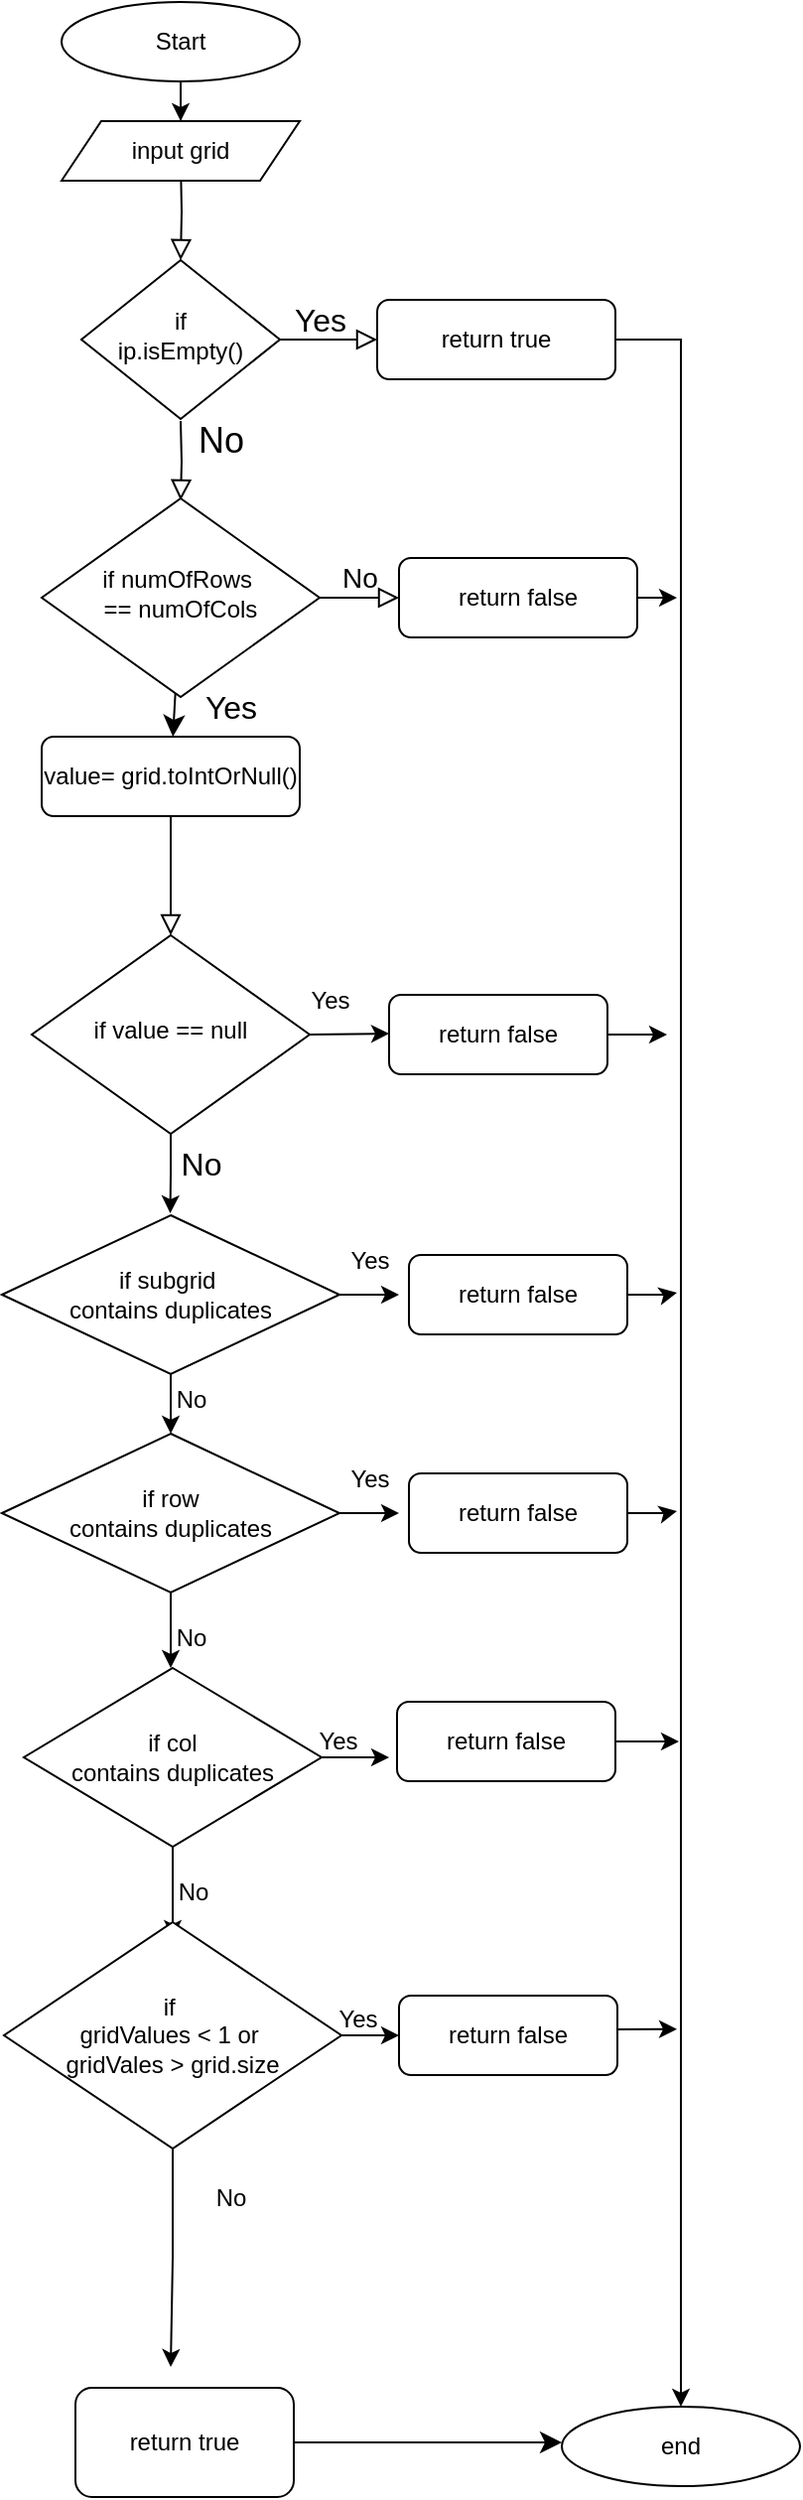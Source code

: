<mxfile version="26.2.6">
  <diagram id="C5RBs43oDa-KdzZeNtuy" name="Page-1">
    <mxGraphModel dx="1044" dy="568" grid="1" gridSize="10" guides="1" tooltips="1" connect="1" arrows="1" fold="1" page="1" pageScale="1" pageWidth="827" pageHeight="1169" background="light-dark(#FFFFFF,#000000)" math="0" shadow="0">
      <root>
        <mxCell id="WIyWlLk6GJQsqaUBKTNV-0" />
        <mxCell id="WIyWlLk6GJQsqaUBKTNV-1" parent="WIyWlLk6GJQsqaUBKTNV-0" />
        <mxCell id="P-GOo5DEuwRkheMMMlWN-55" value="" style="rounded=0;html=1;jettySize=auto;orthogonalLoop=1;fontSize=11;endArrow=block;endFill=0;endSize=8;strokeWidth=1;shadow=0;labelBackgroundColor=none;edgeStyle=orthogonalEdgeStyle;" edge="1" parent="WIyWlLk6GJQsqaUBKTNV-1" target="P-GOo5DEuwRkheMMMlWN-58">
          <mxGeometry relative="1" as="geometry">
            <mxPoint x="260" y="150" as="sourcePoint" />
          </mxGeometry>
        </mxCell>
        <mxCell id="P-GOo5DEuwRkheMMMlWN-56" value="&lt;font style=&quot;font-size: 18px;&quot;&gt;No&lt;/font&gt;" style="rounded=0;html=1;jettySize=auto;orthogonalLoop=1;fontSize=11;endArrow=block;endFill=0;endSize=8;strokeWidth=1;shadow=0;labelBackgroundColor=none;edgeStyle=orthogonalEdgeStyle;" edge="1" parent="WIyWlLk6GJQsqaUBKTNV-1">
          <mxGeometry x="-0.5" y="20" relative="1" as="geometry">
            <mxPoint as="offset" />
            <mxPoint x="260" y="281" as="sourcePoint" />
            <mxPoint x="260" y="321" as="targetPoint" />
          </mxGeometry>
        </mxCell>
        <mxCell id="P-GOo5DEuwRkheMMMlWN-57" value="&lt;font style=&quot;font-size: 16px;&quot;&gt;Yes&lt;/font&gt;" style="edgeStyle=orthogonalEdgeStyle;rounded=0;html=1;jettySize=auto;orthogonalLoop=1;fontSize=11;endArrow=block;endFill=0;endSize=8;strokeWidth=1;shadow=0;labelBackgroundColor=none;" edge="1" parent="WIyWlLk6GJQsqaUBKTNV-1" source="P-GOo5DEuwRkheMMMlWN-58" target="P-GOo5DEuwRkheMMMlWN-60">
          <mxGeometry x="-0.184" y="10" relative="1" as="geometry">
            <mxPoint as="offset" />
          </mxGeometry>
        </mxCell>
        <mxCell id="P-GOo5DEuwRkheMMMlWN-58" value="if&lt;div&gt;ip.isEmpty()&lt;/div&gt;" style="rhombus;whiteSpace=wrap;html=1;shadow=0;fontFamily=Helvetica;fontSize=12;align=center;strokeWidth=1;spacing=6;spacingTop=-4;" vertex="1" parent="WIyWlLk6GJQsqaUBKTNV-1">
          <mxGeometry x="210" y="200" width="100" height="80" as="geometry" />
        </mxCell>
        <mxCell id="P-GOo5DEuwRkheMMMlWN-59" style="edgeStyle=orthogonalEdgeStyle;rounded=0;orthogonalLoop=1;jettySize=auto;html=1;exitX=1;exitY=0.5;exitDx=0;exitDy=0;" edge="1" parent="WIyWlLk6GJQsqaUBKTNV-1" source="P-GOo5DEuwRkheMMMlWN-60" target="P-GOo5DEuwRkheMMMlWN-70">
          <mxGeometry relative="1" as="geometry" />
        </mxCell>
        <mxCell id="P-GOo5DEuwRkheMMMlWN-60" value="return true" style="rounded=1;whiteSpace=wrap;html=1;fontSize=12;glass=0;strokeWidth=1;shadow=0;" vertex="1" parent="WIyWlLk6GJQsqaUBKTNV-1">
          <mxGeometry x="359" y="220" width="120" height="40" as="geometry" />
        </mxCell>
        <mxCell id="P-GOo5DEuwRkheMMMlWN-61" value="" style="rounded=0;html=1;jettySize=auto;orthogonalLoop=1;fontSize=11;endArrow=block;endFill=0;endSize=8;strokeWidth=1;shadow=0;labelBackgroundColor=none;edgeStyle=orthogonalEdgeStyle;exitX=0.5;exitY=1;exitDx=0;exitDy=0;" edge="1" parent="WIyWlLk6GJQsqaUBKTNV-1" source="P-GOo5DEuwRkheMMMlWN-102">
          <mxGeometry x="0.333" y="20" relative="1" as="geometry">
            <mxPoint as="offset" />
            <mxPoint x="255" y="540" as="targetPoint" />
            <mxPoint x="255" y="500" as="sourcePoint" />
          </mxGeometry>
        </mxCell>
        <mxCell id="P-GOo5DEuwRkheMMMlWN-62" value="&lt;font style=&quot;font-size: 14px;&quot;&gt;No&lt;/font&gt;" style="edgeStyle=orthogonalEdgeStyle;rounded=0;html=1;jettySize=auto;orthogonalLoop=1;fontSize=11;endArrow=block;endFill=0;endSize=8;strokeWidth=1;shadow=0;labelBackgroundColor=none;" edge="1" parent="WIyWlLk6GJQsqaUBKTNV-1" source="P-GOo5DEuwRkheMMMlWN-64" target="P-GOo5DEuwRkheMMMlWN-66">
          <mxGeometry y="10" relative="1" as="geometry">
            <mxPoint as="offset" />
          </mxGeometry>
        </mxCell>
        <mxCell id="P-GOo5DEuwRkheMMMlWN-63" style="edgeStyle=none;curved=1;rounded=0;orthogonalLoop=1;jettySize=auto;html=1;fontSize=12;startSize=8;endSize=8;" edge="1" parent="WIyWlLk6GJQsqaUBKTNV-1" source="P-GOo5DEuwRkheMMMlWN-64" target="P-GOo5DEuwRkheMMMlWN-102">
          <mxGeometry relative="1" as="geometry" />
        </mxCell>
        <mxCell id="P-GOo5DEuwRkheMMMlWN-64" value="if&amp;nbsp;&lt;span style=&quot;background-color: transparent; color: light-dark(rgb(0, 0, 0), rgb(255, 255, 255));&quot;&gt;numOfRows&amp;nbsp;&lt;/span&gt;&lt;div&gt;&lt;span style=&quot;background-color: transparent; color: light-dark(rgb(0, 0, 0), rgb(255, 255, 255));&quot;&gt;==&amp;nbsp;&lt;/span&gt;&lt;span style=&quot;background-color: transparent; color: light-dark(rgb(0, 0, 0), rgb(255, 255, 255));&quot;&gt;numOfCols&lt;/span&gt;&lt;/div&gt;" style="rhombus;whiteSpace=wrap;html=1;shadow=0;fontFamily=Helvetica;fontSize=12;align=center;strokeWidth=1;spacing=6;spacingTop=-4;" vertex="1" parent="WIyWlLk6GJQsqaUBKTNV-1">
          <mxGeometry x="190" y="320" width="140" height="100" as="geometry" />
        </mxCell>
        <mxCell id="P-GOo5DEuwRkheMMMlWN-65" style="edgeStyle=orthogonalEdgeStyle;rounded=0;orthogonalLoop=1;jettySize=auto;html=1;exitX=1;exitY=0.5;exitDx=0;exitDy=0;" edge="1" parent="WIyWlLk6GJQsqaUBKTNV-1" source="P-GOo5DEuwRkheMMMlWN-66">
          <mxGeometry relative="1" as="geometry">
            <mxPoint x="510" y="369.5" as="targetPoint" />
          </mxGeometry>
        </mxCell>
        <mxCell id="P-GOo5DEuwRkheMMMlWN-66" value="return false" style="rounded=1;whiteSpace=wrap;html=1;fontSize=12;glass=0;strokeWidth=1;shadow=0;" vertex="1" parent="WIyWlLk6GJQsqaUBKTNV-1">
          <mxGeometry x="370" y="350" width="120" height="40" as="geometry" />
        </mxCell>
        <mxCell id="P-GOo5DEuwRkheMMMlWN-67" value="" style="edgeStyle=orthogonalEdgeStyle;rounded=0;orthogonalLoop=1;jettySize=auto;html=1;" edge="1" parent="WIyWlLk6GJQsqaUBKTNV-1" source="P-GOo5DEuwRkheMMMlWN-68" target="P-GOo5DEuwRkheMMMlWN-69">
          <mxGeometry relative="1" as="geometry" />
        </mxCell>
        <mxCell id="P-GOo5DEuwRkheMMMlWN-68" value="Start" style="ellipse;whiteSpace=wrap;html=1;" vertex="1" parent="WIyWlLk6GJQsqaUBKTNV-1">
          <mxGeometry x="200" y="70" width="120" height="40" as="geometry" />
        </mxCell>
        <mxCell id="P-GOo5DEuwRkheMMMlWN-69" value="input grid" style="shape=parallelogram;perimeter=parallelogramPerimeter;whiteSpace=wrap;html=1;fixedSize=1;" vertex="1" parent="WIyWlLk6GJQsqaUBKTNV-1">
          <mxGeometry x="200" y="130" width="120" height="30" as="geometry" />
        </mxCell>
        <mxCell id="P-GOo5DEuwRkheMMMlWN-70" value="end" style="ellipse;whiteSpace=wrap;html=1;" vertex="1" parent="WIyWlLk6GJQsqaUBKTNV-1">
          <mxGeometry x="452" y="1281" width="120" height="40" as="geometry" />
        </mxCell>
        <mxCell id="P-GOo5DEuwRkheMMMlWN-71" style="edgeStyle=orthogonalEdgeStyle;rounded=0;orthogonalLoop=1;jettySize=auto;html=1;exitX=1;exitY=0.5;exitDx=0;exitDy=0;" edge="1" parent="WIyWlLk6GJQsqaUBKTNV-1" source="P-GOo5DEuwRkheMMMlWN-73">
          <mxGeometry relative="1" as="geometry">
            <mxPoint x="365" y="589.5" as="targetPoint" />
          </mxGeometry>
        </mxCell>
        <mxCell id="P-GOo5DEuwRkheMMMlWN-72" style="edgeStyle=orthogonalEdgeStyle;rounded=0;orthogonalLoop=1;jettySize=auto;html=1;exitX=0.5;exitY=1;exitDx=0;exitDy=0;" edge="1" parent="WIyWlLk6GJQsqaUBKTNV-1" source="P-GOo5DEuwRkheMMMlWN-73">
          <mxGeometry relative="1" as="geometry">
            <mxPoint x="254.75" y="680" as="targetPoint" />
          </mxGeometry>
        </mxCell>
        <mxCell id="P-GOo5DEuwRkheMMMlWN-73" value="if value == null" style="rhombus;whiteSpace=wrap;html=1;shadow=0;fontFamily=Helvetica;fontSize=12;align=center;strokeWidth=1;spacing=6;spacingTop=-4;" vertex="1" parent="WIyWlLk6GJQsqaUBKTNV-1">
          <mxGeometry x="185" y="540" width="140" height="100" as="geometry" />
        </mxCell>
        <mxCell id="P-GOo5DEuwRkheMMMlWN-74" style="edgeStyle=orthogonalEdgeStyle;rounded=0;orthogonalLoop=1;jettySize=auto;html=1;" edge="1" parent="WIyWlLk6GJQsqaUBKTNV-1" source="P-GOo5DEuwRkheMMMlWN-75">
          <mxGeometry relative="1" as="geometry">
            <mxPoint x="505" y="590" as="targetPoint" />
          </mxGeometry>
        </mxCell>
        <mxCell id="P-GOo5DEuwRkheMMMlWN-75" value="return false" style="rounded=1;whiteSpace=wrap;html=1;fontSize=12;glass=0;strokeWidth=1;shadow=0;" vertex="1" parent="WIyWlLk6GJQsqaUBKTNV-1">
          <mxGeometry x="365" y="570" width="110" height="40" as="geometry" />
        </mxCell>
        <mxCell id="P-GOo5DEuwRkheMMMlWN-76" value="Yes" style="text;html=1;align=center;verticalAlign=middle;resizable=0;points=[];autosize=1;strokeColor=none;fillColor=none;" vertex="1" parent="WIyWlLk6GJQsqaUBKTNV-1">
          <mxGeometry x="315" y="558" width="40" height="30" as="geometry" />
        </mxCell>
        <mxCell id="P-GOo5DEuwRkheMMMlWN-77" style="edgeStyle=orthogonalEdgeStyle;rounded=0;orthogonalLoop=1;jettySize=auto;html=1;exitX=1;exitY=0.5;exitDx=0;exitDy=0;entryX=0;entryY=0.5;entryDx=0;entryDy=0;" edge="1" parent="WIyWlLk6GJQsqaUBKTNV-1" source="P-GOo5DEuwRkheMMMlWN-79">
          <mxGeometry relative="1" as="geometry">
            <mxPoint x="370" y="721" as="targetPoint" />
          </mxGeometry>
        </mxCell>
        <mxCell id="P-GOo5DEuwRkheMMMlWN-78" value="" style="edgeStyle=orthogonalEdgeStyle;rounded=0;orthogonalLoop=1;jettySize=auto;html=1;" edge="1" parent="WIyWlLk6GJQsqaUBKTNV-1" source="P-GOo5DEuwRkheMMMlWN-79" target="P-GOo5DEuwRkheMMMlWN-84">
          <mxGeometry relative="1" as="geometry" />
        </mxCell>
        <mxCell id="P-GOo5DEuwRkheMMMlWN-79" value="if subgrid&amp;nbsp;&lt;div&gt;contains duplicates&lt;/div&gt;" style="rhombus;whiteSpace=wrap;html=1;" vertex="1" parent="WIyWlLk6GJQsqaUBKTNV-1">
          <mxGeometry x="170" y="681" width="170" height="80" as="geometry" />
        </mxCell>
        <mxCell id="P-GOo5DEuwRkheMMMlWN-80" style="edgeStyle=orthogonalEdgeStyle;rounded=0;orthogonalLoop=1;jettySize=auto;html=1;" edge="1" parent="WIyWlLk6GJQsqaUBKTNV-1" source="P-GOo5DEuwRkheMMMlWN-81">
          <mxGeometry relative="1" as="geometry">
            <mxPoint x="510" y="720" as="targetPoint" />
          </mxGeometry>
        </mxCell>
        <mxCell id="P-GOo5DEuwRkheMMMlWN-81" value="return false" style="rounded=1;whiteSpace=wrap;html=1;fontSize=12;glass=0;strokeWidth=1;shadow=0;" vertex="1" parent="WIyWlLk6GJQsqaUBKTNV-1">
          <mxGeometry x="375" y="701" width="110" height="40" as="geometry" />
        </mxCell>
        <mxCell id="P-GOo5DEuwRkheMMMlWN-82" value="Yes" style="text;html=1;align=center;verticalAlign=middle;resizable=0;points=[];autosize=1;strokeColor=none;fillColor=none;" vertex="1" parent="WIyWlLk6GJQsqaUBKTNV-1">
          <mxGeometry x="335" y="689" width="40" height="30" as="geometry" />
        </mxCell>
        <mxCell id="P-GOo5DEuwRkheMMMlWN-83" value="" style="edgeStyle=orthogonalEdgeStyle;rounded=0;orthogonalLoop=1;jettySize=auto;html=1;" edge="1" parent="WIyWlLk6GJQsqaUBKTNV-1" source="P-GOo5DEuwRkheMMMlWN-84">
          <mxGeometry relative="1" as="geometry">
            <mxPoint x="255.0" y="909.0" as="targetPoint" />
          </mxGeometry>
        </mxCell>
        <mxCell id="P-GOo5DEuwRkheMMMlWN-84" value="if row&lt;div&gt;contains duplicates&lt;/div&gt;" style="rhombus;whiteSpace=wrap;html=1;" vertex="1" parent="WIyWlLk6GJQsqaUBKTNV-1">
          <mxGeometry x="170" y="791" width="170" height="80" as="geometry" />
        </mxCell>
        <mxCell id="P-GOo5DEuwRkheMMMlWN-85" value="No" style="text;html=1;align=center;verticalAlign=middle;resizable=0;points=[];autosize=1;strokeColor=none;fillColor=none;" vertex="1" parent="WIyWlLk6GJQsqaUBKTNV-1">
          <mxGeometry x="245" y="759" width="40" height="30" as="geometry" />
        </mxCell>
        <mxCell id="P-GOo5DEuwRkheMMMlWN-86" value="No" style="text;html=1;align=center;verticalAlign=middle;resizable=0;points=[];autosize=1;strokeColor=none;fillColor=none;" vertex="1" parent="WIyWlLk6GJQsqaUBKTNV-1">
          <mxGeometry x="245" y="879" width="40" height="30" as="geometry" />
        </mxCell>
        <mxCell id="P-GOo5DEuwRkheMMMlWN-87" style="edgeStyle=orthogonalEdgeStyle;rounded=0;orthogonalLoop=1;jettySize=auto;html=1;entryX=0;entryY=0.5;entryDx=0;entryDy=0;" edge="1" parent="WIyWlLk6GJQsqaUBKTNV-1" source="P-GOo5DEuwRkheMMMlWN-89">
          <mxGeometry relative="1" as="geometry">
            <mxPoint x="365" y="954" as="targetPoint" />
          </mxGeometry>
        </mxCell>
        <mxCell id="P-GOo5DEuwRkheMMMlWN-88" value="" style="edgeStyle=orthogonalEdgeStyle;rounded=0;orthogonalLoop=1;jettySize=auto;html=1;" edge="1" parent="WIyWlLk6GJQsqaUBKTNV-1" source="P-GOo5DEuwRkheMMMlWN-89">
          <mxGeometry relative="1" as="geometry">
            <mxPoint x="256" y="1045" as="targetPoint" />
          </mxGeometry>
        </mxCell>
        <mxCell id="P-GOo5DEuwRkheMMMlWN-89" value="if col&lt;div&gt;contains duplicates&lt;/div&gt;" style="rhombus;whiteSpace=wrap;html=1;" vertex="1" parent="WIyWlLk6GJQsqaUBKTNV-1">
          <mxGeometry x="181" y="909" width="150" height="90" as="geometry" />
        </mxCell>
        <mxCell id="P-GOo5DEuwRkheMMMlWN-90" style="edgeStyle=orthogonalEdgeStyle;rounded=0;orthogonalLoop=1;jettySize=auto;html=1;exitX=1;exitY=0.5;exitDx=0;exitDy=0;" edge="1" parent="WIyWlLk6GJQsqaUBKTNV-1">
          <mxGeometry relative="1" as="geometry">
            <mxPoint x="511" y="946" as="targetPoint" />
            <mxPoint x="470" y="946" as="sourcePoint" />
          </mxGeometry>
        </mxCell>
        <mxCell id="P-GOo5DEuwRkheMMMlWN-91" value="return false" style="rounded=1;whiteSpace=wrap;html=1;fontSize=12;glass=0;strokeWidth=1;shadow=0;" vertex="1" parent="WIyWlLk6GJQsqaUBKTNV-1">
          <mxGeometry x="369" y="926" width="110" height="40" as="geometry" />
        </mxCell>
        <mxCell id="P-GOo5DEuwRkheMMMlWN-92" value="Yes" style="text;html=1;align=center;verticalAlign=middle;resizable=0;points=[];autosize=1;strokeColor=none;fillColor=none;" vertex="1" parent="WIyWlLk6GJQsqaUBKTNV-1">
          <mxGeometry x="319" y="931" width="40" height="30" as="geometry" />
        </mxCell>
        <mxCell id="P-GOo5DEuwRkheMMMlWN-93" style="edgeStyle=orthogonalEdgeStyle;rounded=0;orthogonalLoop=1;jettySize=auto;html=1;entryX=0;entryY=0.5;entryDx=0;entryDy=0;" edge="1" parent="WIyWlLk6GJQsqaUBKTNV-1" source="P-GOo5DEuwRkheMMMlWN-95" target="P-GOo5DEuwRkheMMMlWN-98">
          <mxGeometry relative="1" as="geometry">
            <mxPoint x="365" y="1174" as="targetPoint" />
          </mxGeometry>
        </mxCell>
        <mxCell id="P-GOo5DEuwRkheMMMlWN-94" value="" style="edgeStyle=orthogonalEdgeStyle;rounded=0;orthogonalLoop=1;jettySize=auto;html=1;" edge="1" parent="WIyWlLk6GJQsqaUBKTNV-1" source="P-GOo5DEuwRkheMMMlWN-95">
          <mxGeometry relative="1" as="geometry">
            <mxPoint x="255" y="1261" as="targetPoint" />
          </mxGeometry>
        </mxCell>
        <mxCell id="P-GOo5DEuwRkheMMMlWN-95" value="if&amp;nbsp;&lt;div&gt;&lt;span style=&quot;background-color: transparent; color: light-dark(rgb(0, 0, 0), rgb(255, 255, 255));&quot;&gt;gridValues &amp;lt; 1 or&amp;nbsp;&lt;/span&gt;&lt;div&gt;gridVales &amp;gt; grid.size&lt;/div&gt;&lt;/div&gt;" style="rhombus;whiteSpace=wrap;html=1;" vertex="1" parent="WIyWlLk6GJQsqaUBKTNV-1">
          <mxGeometry x="171" y="1037" width="170" height="114" as="geometry" />
        </mxCell>
        <mxCell id="P-GOo5DEuwRkheMMMlWN-96" value="No" style="text;html=1;align=center;verticalAlign=middle;resizable=0;points=[];autosize=1;strokeColor=none;fillColor=none;" vertex="1" parent="WIyWlLk6GJQsqaUBKTNV-1">
          <mxGeometry x="246" y="1007" width="40" height="30" as="geometry" />
        </mxCell>
        <mxCell id="P-GOo5DEuwRkheMMMlWN-97" style="edgeStyle=orthogonalEdgeStyle;rounded=0;orthogonalLoop=1;jettySize=auto;html=1;" edge="1" parent="WIyWlLk6GJQsqaUBKTNV-1">
          <mxGeometry relative="1" as="geometry">
            <mxPoint x="510" y="1090" as="targetPoint" />
            <mxPoint x="480" y="1090.947" as="sourcePoint" />
          </mxGeometry>
        </mxCell>
        <mxCell id="P-GOo5DEuwRkheMMMlWN-98" value="return false" style="rounded=1;whiteSpace=wrap;html=1;fontSize=12;glass=0;strokeWidth=1;shadow=0;" vertex="1" parent="WIyWlLk6GJQsqaUBKTNV-1">
          <mxGeometry x="370" y="1074" width="110" height="40" as="geometry" />
        </mxCell>
        <mxCell id="P-GOo5DEuwRkheMMMlWN-99" value="Yes" style="text;html=1;align=center;verticalAlign=middle;resizable=0;points=[];autosize=1;strokeColor=none;fillColor=none;" vertex="1" parent="WIyWlLk6GJQsqaUBKTNV-1">
          <mxGeometry x="329" y="1071" width="40" height="30" as="geometry" />
        </mxCell>
        <mxCell id="P-GOo5DEuwRkheMMMlWN-100" style="edgeStyle=none;curved=1;rounded=0;orthogonalLoop=1;jettySize=auto;html=1;fontSize=12;startSize=8;endSize=8;" edge="1" parent="WIyWlLk6GJQsqaUBKTNV-1" source="P-GOo5DEuwRkheMMMlWN-101">
          <mxGeometry relative="1" as="geometry">
            <mxPoint x="452" y="1299" as="targetPoint" />
          </mxGeometry>
        </mxCell>
        <mxCell id="P-GOo5DEuwRkheMMMlWN-101" value="return true" style="rounded=1;whiteSpace=wrap;html=1;fontSize=12;glass=0;strokeWidth=1;shadow=0;" vertex="1" parent="WIyWlLk6GJQsqaUBKTNV-1">
          <mxGeometry x="207" y="1271.5" width="110" height="55" as="geometry" />
        </mxCell>
        <mxCell id="P-GOo5DEuwRkheMMMlWN-102" value="value= grid.toIntOrNull()" style="rounded=1;whiteSpace=wrap;html=1;fontSize=12;glass=0;strokeWidth=1;shadow=0;" vertex="1" parent="WIyWlLk6GJQsqaUBKTNV-1">
          <mxGeometry x="190" y="440" width="130" height="40" as="geometry" />
        </mxCell>
        <mxCell id="P-GOo5DEuwRkheMMMlWN-103" value="Yes" style="text;html=1;align=center;verticalAlign=middle;resizable=0;points=[];autosize=1;strokeColor=none;fillColor=none;fontSize=16;" vertex="1" parent="WIyWlLk6GJQsqaUBKTNV-1">
          <mxGeometry x="260" y="410" width="50" height="30" as="geometry" />
        </mxCell>
        <mxCell id="P-GOo5DEuwRkheMMMlWN-104" value="No" style="text;html=1;align=center;verticalAlign=middle;resizable=0;points=[];autosize=1;strokeColor=none;fillColor=none;fontSize=16;" vertex="1" parent="WIyWlLk6GJQsqaUBKTNV-1">
          <mxGeometry x="250" y="640" width="40" height="30" as="geometry" />
        </mxCell>
        <mxCell id="P-GOo5DEuwRkheMMMlWN-105" style="edgeStyle=orthogonalEdgeStyle;rounded=0;orthogonalLoop=1;jettySize=auto;html=1;exitX=1;exitY=0.5;exitDx=0;exitDy=0;entryX=0;entryY=0.5;entryDx=0;entryDy=0;" edge="1" parent="WIyWlLk6GJQsqaUBKTNV-1">
          <mxGeometry relative="1" as="geometry">
            <mxPoint x="340" y="831" as="sourcePoint" />
            <mxPoint x="370" y="831" as="targetPoint" />
          </mxGeometry>
        </mxCell>
        <mxCell id="P-GOo5DEuwRkheMMMlWN-106" style="edgeStyle=orthogonalEdgeStyle;rounded=0;orthogonalLoop=1;jettySize=auto;html=1;" edge="1" parent="WIyWlLk6GJQsqaUBKTNV-1" source="P-GOo5DEuwRkheMMMlWN-107">
          <mxGeometry relative="1" as="geometry">
            <mxPoint x="510" y="830" as="targetPoint" />
          </mxGeometry>
        </mxCell>
        <mxCell id="P-GOo5DEuwRkheMMMlWN-107" value="return false" style="rounded=1;whiteSpace=wrap;html=1;fontSize=12;glass=0;strokeWidth=1;shadow=0;" vertex="1" parent="WIyWlLk6GJQsqaUBKTNV-1">
          <mxGeometry x="375" y="811" width="110" height="40" as="geometry" />
        </mxCell>
        <mxCell id="P-GOo5DEuwRkheMMMlWN-108" value="Yes" style="text;html=1;align=center;verticalAlign=middle;resizable=0;points=[];autosize=1;strokeColor=none;fillColor=none;" vertex="1" parent="WIyWlLk6GJQsqaUBKTNV-1">
          <mxGeometry x="335" y="799" width="40" height="30" as="geometry" />
        </mxCell>
        <mxCell id="P-GOo5DEuwRkheMMMlWN-109" value="No" style="text;html=1;align=center;verticalAlign=middle;resizable=0;points=[];autosize=1;strokeColor=none;fillColor=none;" vertex="1" parent="WIyWlLk6GJQsqaUBKTNV-1">
          <mxGeometry x="265" y="1161" width="40" height="30" as="geometry" />
        </mxCell>
      </root>
    </mxGraphModel>
  </diagram>
</mxfile>
